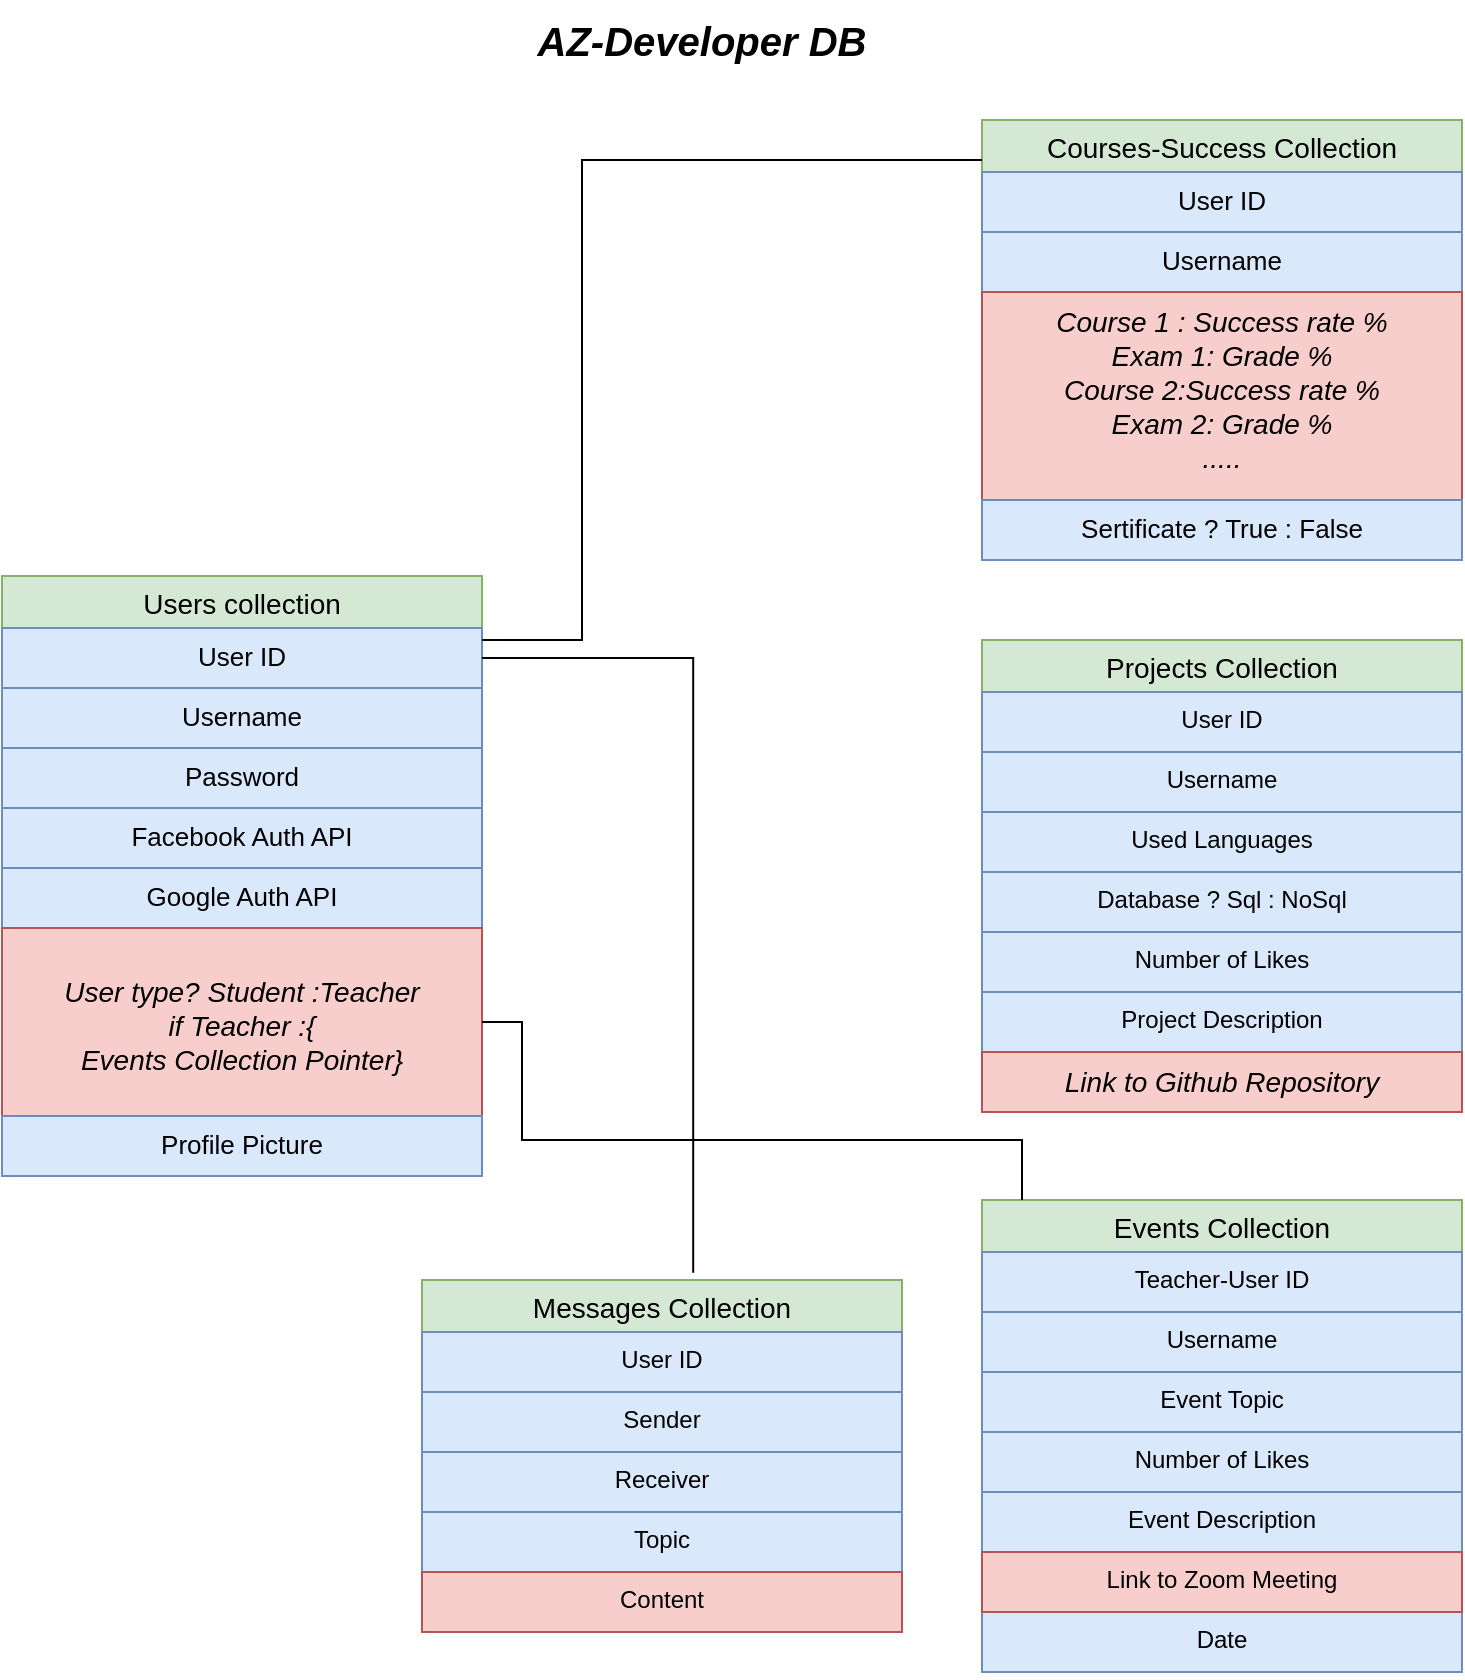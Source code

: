 <mxfile version="15.4.0" type="device"><diagram id="ExVnfgbqr7HjvqKJDZRg" name="Page-1"><mxGraphModel dx="1038" dy="599" grid="1" gridSize="10" guides="1" tooltips="1" connect="1" arrows="1" fold="1" page="1" pageScale="1" pageWidth="827" pageHeight="1169" math="0" shadow="0"><root><mxCell id="0"/><mxCell id="1" parent="0"/><mxCell id="axBM99v9uo2uW5o69O51-30" value="Projects Collection" style="swimlane;fontStyle=0;childLayout=stackLayout;horizontal=1;startSize=26;horizontalStack=0;resizeParent=1;resizeParentMax=0;resizeLast=0;collapsible=1;marginBottom=0;align=center;fontSize=14;fillColor=#d5e8d4;strokeColor=#82b366;" parent="1" vertex="1"><mxGeometry x="560" y="360" width="240" height="206" as="geometry"/></mxCell><mxCell id="axBM99v9uo2uW5o69O51-31" value="User ID" style="text;strokeColor=#6c8ebf;fillColor=#dae8fc;spacingLeft=4;spacingRight=4;overflow=hidden;rotatable=0;points=[[0,0.5],[1,0.5]];portConstraint=eastwest;fontSize=12;align=center;" parent="axBM99v9uo2uW5o69O51-30" vertex="1"><mxGeometry y="26" width="240" height="30" as="geometry"/></mxCell><mxCell id="axBM99v9uo2uW5o69O51-32" value="Username" style="text;strokeColor=#6c8ebf;fillColor=#dae8fc;spacingLeft=4;spacingRight=4;overflow=hidden;rotatable=0;points=[[0,0.5],[1,0.5]];portConstraint=eastwest;fontSize=12;align=center;" parent="axBM99v9uo2uW5o69O51-30" vertex="1"><mxGeometry y="56" width="240" height="30" as="geometry"/></mxCell><mxCell id="axBM99v9uo2uW5o69O51-33" value="Used Languages" style="text;strokeColor=#6c8ebf;fillColor=#dae8fc;spacingLeft=4;spacingRight=4;overflow=hidden;rotatable=0;points=[[0,0.5],[1,0.5]];portConstraint=eastwest;fontSize=12;align=center;" parent="axBM99v9uo2uW5o69O51-30" vertex="1"><mxGeometry y="86" width="240" height="30" as="geometry"/></mxCell><mxCell id="axBM99v9uo2uW5o69O51-71" value="Database ? Sql : NoSql" style="text;strokeColor=#6c8ebf;fillColor=#dae8fc;spacingLeft=4;spacingRight=4;overflow=hidden;rotatable=0;points=[[0,0.5],[1,0.5]];portConstraint=eastwest;fontSize=12;align=center;" parent="axBM99v9uo2uW5o69O51-30" vertex="1"><mxGeometry y="116" width="240" height="30" as="geometry"/></mxCell><mxCell id="axBM99v9uo2uW5o69O51-73" value="Number of Likes" style="text;strokeColor=#6c8ebf;fillColor=#dae8fc;spacingLeft=4;spacingRight=4;overflow=hidden;rotatable=0;points=[[0,0.5],[1,0.5]];portConstraint=eastwest;fontSize=12;align=center;" parent="axBM99v9uo2uW5o69O51-30" vertex="1"><mxGeometry y="146" width="240" height="30" as="geometry"/></mxCell><mxCell id="axBM99v9uo2uW5o69O51-77" value="Project Description" style="text;strokeColor=#6c8ebf;fillColor=#dae8fc;spacingLeft=4;spacingRight=4;overflow=hidden;rotatable=0;points=[[0,0.5],[1,0.5]];portConstraint=eastwest;fontSize=12;align=center;" parent="axBM99v9uo2uW5o69O51-30" vertex="1"><mxGeometry y="176" width="240" height="30" as="geometry"/></mxCell><mxCell id="axBM99v9uo2uW5o69O51-34" value="Events Collection" style="swimlane;fontStyle=0;childLayout=stackLayout;horizontal=1;startSize=26;horizontalStack=0;resizeParent=1;resizeParentMax=0;resizeLast=0;collapsible=1;marginBottom=0;align=center;fontSize=14;fillColor=#d5e8d4;strokeColor=#82b366;" parent="1" vertex="1"><mxGeometry x="560" y="640" width="240" height="236" as="geometry"/></mxCell><mxCell id="axBM99v9uo2uW5o69O51-35" value="Teacher-User ID" style="text;strokeColor=#6c8ebf;fillColor=#dae8fc;spacingLeft=4;spacingRight=4;overflow=hidden;rotatable=0;points=[[0,0.5],[1,0.5]];portConstraint=eastwest;fontSize=12;align=center;" parent="axBM99v9uo2uW5o69O51-34" vertex="1"><mxGeometry y="26" width="240" height="30" as="geometry"/></mxCell><mxCell id="axBM99v9uo2uW5o69O51-76" value="Username" style="text;strokeColor=#6c8ebf;fillColor=#dae8fc;spacingLeft=4;spacingRight=4;overflow=hidden;rotatable=0;points=[[0,0.5],[1,0.5]];portConstraint=eastwest;fontSize=12;align=center;" parent="axBM99v9uo2uW5o69O51-34" vertex="1"><mxGeometry y="56" width="240" height="30" as="geometry"/></mxCell><mxCell id="axBM99v9uo2uW5o69O51-75" value="Event Topic" style="text;strokeColor=#6c8ebf;fillColor=#dae8fc;spacingLeft=4;spacingRight=4;overflow=hidden;rotatable=0;points=[[0,0.5],[1,0.5]];portConstraint=eastwest;fontSize=12;align=center;" parent="axBM99v9uo2uW5o69O51-34" vertex="1"><mxGeometry y="86" width="240" height="30" as="geometry"/></mxCell><mxCell id="axBM99v9uo2uW5o69O51-36" value="Number of Likes" style="text;strokeColor=#6c8ebf;fillColor=#dae8fc;spacingLeft=4;spacingRight=4;overflow=hidden;rotatable=0;points=[[0,0.5],[1,0.5]];portConstraint=eastwest;fontSize=12;align=center;" parent="axBM99v9uo2uW5o69O51-34" vertex="1"><mxGeometry y="116" width="240" height="30" as="geometry"/></mxCell><mxCell id="axBM99v9uo2uW5o69O51-37" value="Event Description" style="text;strokeColor=#6c8ebf;fillColor=#dae8fc;spacingLeft=4;spacingRight=4;overflow=hidden;rotatable=0;points=[[0,0.5],[1,0.5]];portConstraint=eastwest;fontSize=12;align=center;" parent="axBM99v9uo2uW5o69O51-34" vertex="1"><mxGeometry y="146" width="240" height="30" as="geometry"/></mxCell><mxCell id="H4TxT4uCv8F23cPcbFsa-1" value="Event Description" style="text;strokeColor=#6c8ebf;fillColor=#dae8fc;spacingLeft=4;spacingRight=4;overflow=hidden;rotatable=0;points=[[0,0.5],[1,0.5]];portConstraint=eastwest;fontSize=12;align=center;" parent="axBM99v9uo2uW5o69O51-34" vertex="1"><mxGeometry y="176" width="240" height="30" as="geometry"/></mxCell><mxCell id="H4TxT4uCv8F23cPcbFsa-2" value="Date" style="text;strokeColor=#6c8ebf;fillColor=#dae8fc;spacingLeft=4;spacingRight=4;overflow=hidden;rotatable=0;points=[[0,0.5],[1,0.5]];portConstraint=eastwest;fontSize=12;align=center;" parent="axBM99v9uo2uW5o69O51-34" vertex="1"><mxGeometry y="206" width="240" height="30" as="geometry"/></mxCell><mxCell id="axBM99v9uo2uW5o69O51-38" value="Users collection" style="swimlane;fontStyle=0;childLayout=stackLayout;horizontal=1;startSize=26;horizontalStack=0;resizeParent=1;resizeParentMax=0;resizeLast=0;collapsible=1;marginBottom=0;align=center;fontSize=14;fillColor=#d5e8d4;strokeColor=#82b366;" parent="1" vertex="1"><mxGeometry x="70" y="328" width="240" height="300" as="geometry"><mxRectangle x="40" y="40" width="120" height="26" as="alternateBounds"/></mxGeometry></mxCell><mxCell id="axBM99v9uo2uW5o69O51-39" value="User ID" style="text;strokeColor=#6c8ebf;fillColor=#dae8fc;spacingLeft=4;spacingRight=4;overflow=hidden;rotatable=0;points=[[0,0.5],[1,0.5]];portConstraint=eastwest;fontSize=13;align=center;rounded=0;" parent="axBM99v9uo2uW5o69O51-38" vertex="1"><mxGeometry y="26" width="240" height="30" as="geometry"/></mxCell><mxCell id="axBM99v9uo2uW5o69O51-40" value="Username" style="text;strokeColor=#6c8ebf;fillColor=#dae8fc;spacingLeft=4;spacingRight=4;overflow=hidden;rotatable=0;points=[[0,0.5],[1,0.5]];portConstraint=eastwest;fontSize=13;align=center;" parent="axBM99v9uo2uW5o69O51-38" vertex="1"><mxGeometry y="56" width="240" height="30" as="geometry"/></mxCell><mxCell id="axBM99v9uo2uW5o69O51-41" value="Password" style="text;strokeColor=#6c8ebf;fillColor=#dae8fc;spacingLeft=4;spacingRight=4;overflow=hidden;rotatable=0;points=[[0,0.5],[1,0.5]];portConstraint=eastwest;fontSize=13;align=center;" parent="axBM99v9uo2uW5o69O51-38" vertex="1"><mxGeometry y="86" width="240" height="30" as="geometry"/></mxCell><mxCell id="axBM99v9uo2uW5o69O51-48" value="Facebook Auth API" style="text;spacingLeft=4;spacingRight=4;overflow=hidden;rotatable=0;points=[[0,0.5],[1,0.5]];portConstraint=eastwest;fontSize=13;align=center;rounded=0;fillColor=#dae8fc;strokeColor=#6c8ebf;" parent="axBM99v9uo2uW5o69O51-38" vertex="1"><mxGeometry y="116" width="240" height="30" as="geometry"/></mxCell><mxCell id="axBM99v9uo2uW5o69O51-49" value="Google Auth API" style="text;spacingLeft=4;spacingRight=4;overflow=hidden;rotatable=0;points=[[0,0.5],[1,0.5]];portConstraint=eastwest;fontSize=13;align=center;rounded=0;fillColor=#dae8fc;strokeColor=#6c8ebf;" parent="axBM99v9uo2uW5o69O51-38" vertex="1"><mxGeometry y="146" width="240" height="30" as="geometry"/></mxCell><mxCell id="axBM99v9uo2uW5o69O51-42" value="&#10;User type? Student :Teacher&#10;if Teacher :{&#10;Events Collection Pointer}" style="text;strokeColor=#b85450;fillColor=#f8cecc;spacingLeft=4;spacingRight=4;overflow=hidden;rotatable=0;points=[[0,0.5],[1,0.5]];portConstraint=eastwest;fontSize=14;align=center;fontStyle=2" parent="axBM99v9uo2uW5o69O51-38" vertex="1"><mxGeometry y="176" width="240" height="94" as="geometry"/></mxCell><mxCell id="axBM99v9uo2uW5o69O51-66" value="Profile Picture" style="text;spacingLeft=4;spacingRight=4;overflow=hidden;rotatable=0;points=[[0,0.5],[1,0.5]];portConstraint=eastwest;fontSize=13;align=center;rounded=0;fillColor=#dae8fc;strokeColor=#6c8ebf;" parent="axBM99v9uo2uW5o69O51-38" vertex="1"><mxGeometry y="270" width="240" height="30" as="geometry"/></mxCell><mxCell id="axBM99v9uo2uW5o69O51-44" value="Courses-Success Collection" style="swimlane;fontStyle=0;childLayout=stackLayout;horizontal=1;startSize=26;horizontalStack=0;resizeParent=1;resizeParentMax=0;resizeLast=0;collapsible=1;marginBottom=0;align=center;fontSize=14;fillColor=#d5e8d4;strokeColor=#82b366;" parent="1" vertex="1"><mxGeometry x="560" y="100" width="240" height="220" as="geometry"/></mxCell><mxCell id="axBM99v9uo2uW5o69O51-46" value="User ID" style="text;strokeColor=#6c8ebf;fillColor=#dae8fc;spacingLeft=4;spacingRight=4;overflow=hidden;rotatable=0;points=[[0,0.5],[1,0.5]];portConstraint=eastwest;fontSize=13;align=center;" parent="axBM99v9uo2uW5o69O51-44" vertex="1"><mxGeometry y="26" width="240" height="30" as="geometry"/></mxCell><mxCell id="axBM99v9uo2uW5o69O51-65" value="Username" style="text;strokeColor=#6c8ebf;fillColor=#dae8fc;spacingLeft=4;spacingRight=4;overflow=hidden;rotatable=0;points=[[0,0.5],[1,0.5]];portConstraint=eastwest;fontSize=13;align=center;" parent="axBM99v9uo2uW5o69O51-44" vertex="1"><mxGeometry y="56" width="240" height="30" as="geometry"/></mxCell><mxCell id="axBM99v9uo2uW5o69O51-45" value="Course 1 : Success rate %&#10;Exam 1: Grade %&#10;Course 2:Success rate %&#10;Exam 2: Grade %&#10;....." style="text;strokeColor=#b85450;fillColor=#f8cecc;spacingLeft=4;spacingRight=4;overflow=hidden;rotatable=0;points=[[0,0.5],[1,0.5]];portConstraint=eastwest;fontSize=14;align=center;fontStyle=2" parent="axBM99v9uo2uW5o69O51-44" vertex="1"><mxGeometry y="86" width="240" height="104" as="geometry"/></mxCell><mxCell id="axBM99v9uo2uW5o69O51-47" value="Sertificate ? True : False" style="text;strokeColor=#6c8ebf;fillColor=#dae8fc;spacingLeft=4;spacingRight=4;overflow=hidden;rotatable=0;points=[[0,0.5],[1,0.5]];portConstraint=eastwest;fontSize=13;align=center;" parent="axBM99v9uo2uW5o69O51-44" vertex="1"><mxGeometry y="190" width="240" height="30" as="geometry"/></mxCell><mxCell id="axBM99v9uo2uW5o69O51-78" value="&lt;font style=&quot;font-size: 20px&quot;&gt;&lt;b&gt;&lt;i&gt;AZ-Developer DB&lt;/i&gt;&lt;/b&gt;&lt;/font&gt;" style="text;html=1;strokeColor=none;fillColor=none;align=center;verticalAlign=middle;whiteSpace=wrap;rounded=0;fontSize=13;" parent="1" vertex="1"><mxGeometry x="260" y="40" width="320" height="40" as="geometry"/></mxCell><mxCell id="HOnFYQEQ1yQfKiO-BuIN-1" value="Messages Collection" style="swimlane;fontStyle=0;childLayout=stackLayout;horizontal=1;startSize=26;horizontalStack=0;resizeParent=1;resizeParentMax=0;resizeLast=0;collapsible=1;marginBottom=0;align=center;fontSize=14;fillColor=#d5e8d4;strokeColor=#82b366;" parent="1" vertex="1"><mxGeometry x="280" y="680" width="240" height="146" as="geometry"/></mxCell><mxCell id="HOnFYQEQ1yQfKiO-BuIN-2" value="User ID" style="text;strokeColor=#6c8ebf;fillColor=#dae8fc;spacingLeft=4;spacingRight=4;overflow=hidden;rotatable=0;points=[[0,0.5],[1,0.5]];portConstraint=eastwest;fontSize=12;align=center;" parent="HOnFYQEQ1yQfKiO-BuIN-1" vertex="1"><mxGeometry y="26" width="240" height="30" as="geometry"/></mxCell><mxCell id="HOnFYQEQ1yQfKiO-BuIN-3" value="Sender" style="text;strokeColor=#6c8ebf;fillColor=#dae8fc;spacingLeft=4;spacingRight=4;overflow=hidden;rotatable=0;points=[[0,0.5],[1,0.5]];portConstraint=eastwest;fontSize=12;align=center;" parent="HOnFYQEQ1yQfKiO-BuIN-1" vertex="1"><mxGeometry y="56" width="240" height="30" as="geometry"/></mxCell><mxCell id="HOnFYQEQ1yQfKiO-BuIN-4" value="Receiver" style="text;strokeColor=#6c8ebf;fillColor=#dae8fc;spacingLeft=4;spacingRight=4;overflow=hidden;rotatable=0;points=[[0,0.5],[1,0.5]];portConstraint=eastwest;fontSize=12;align=center;" parent="HOnFYQEQ1yQfKiO-BuIN-1" vertex="1"><mxGeometry y="86" width="240" height="30" as="geometry"/></mxCell><mxCell id="HOnFYQEQ1yQfKiO-BuIN-6" value="Topic" style="text;strokeColor=#6c8ebf;fillColor=#dae8fc;spacingLeft=4;spacingRight=4;overflow=hidden;rotatable=0;points=[[0,0.5],[1,0.5]];portConstraint=eastwest;fontSize=12;align=center;" parent="HOnFYQEQ1yQfKiO-BuIN-1" vertex="1"><mxGeometry y="116" width="240" height="30" as="geometry"/></mxCell><mxCell id="HOnFYQEQ1yQfKiO-BuIN-5" value="Content" style="text;strokeColor=#b85450;fillColor=#f8cecc;spacingLeft=4;spacingRight=4;overflow=hidden;rotatable=0;points=[[0,0.5],[1,0.5]];portConstraint=eastwest;fontSize=12;align=center;" parent="1" vertex="1"><mxGeometry x="280" y="826" width="240" height="30" as="geometry"/></mxCell><mxCell id="axBM99v9uo2uW5o69O51-72" value="Link to Github Repository" style="text;strokeColor=#b85450;fillColor=#f8cecc;spacingLeft=4;spacingRight=4;overflow=hidden;rotatable=0;points=[[0,0.5],[1,0.5]];portConstraint=eastwest;fontSize=14;align=center;fontStyle=2" parent="1" vertex="1"><mxGeometry x="560" y="566" width="240" height="30" as="geometry"/></mxCell><mxCell id="axBM99v9uo2uW5o69O51-74" value="Link to Zoom Meeting" style="text;strokeColor=#b85450;fillColor=#f8cecc;spacingLeft=4;spacingRight=4;overflow=hidden;rotatable=0;points=[[0,0.5],[1,0.5]];portConstraint=eastwest;fontSize=12;align=center;" parent="1" vertex="1"><mxGeometry x="560" y="816" width="240" height="30" as="geometry"/></mxCell><mxCell id="H4TxT4uCv8F23cPcbFsa-5" value="" style="endArrow=none;html=1;rounded=0;edgeStyle=orthogonalEdgeStyle;" parent="1" source="axBM99v9uo2uW5o69O51-39" target="axBM99v9uo2uW5o69O51-44" edge="1"><mxGeometry width="50" height="50" relative="1" as="geometry"><mxPoint x="320" y="360" as="sourcePoint"/><mxPoint x="370" y="310" as="targetPoint"/><Array as="points"><mxPoint x="360" y="360"/><mxPoint x="360" y="120"/></Array></mxGeometry></mxCell><mxCell id="H4TxT4uCv8F23cPcbFsa-9" value="" style="endArrow=none;html=1;rounded=0;edgeStyle=orthogonalEdgeStyle;entryX=0.565;entryY=-0.025;entryDx=0;entryDy=0;entryPerimeter=0;" parent="1" source="axBM99v9uo2uW5o69O51-39" target="HOnFYQEQ1yQfKiO-BuIN-1" edge="1"><mxGeometry width="50" height="50" relative="1" as="geometry"><mxPoint x="375" y="360" as="sourcePoint"/><mxPoint x="425" y="310" as="targetPoint"/></mxGeometry></mxCell><mxCell id="N5-3CRlIOkmcppv2RRz5-1" style="edgeStyle=orthogonalEdgeStyle;rounded=0;orthogonalLoop=1;jettySize=auto;html=1;endArrow=none;endFill=0;" edge="1" parent="1" source="axBM99v9uo2uW5o69O51-42" target="axBM99v9uo2uW5o69O51-34"><mxGeometry relative="1" as="geometry"><Array as="points"><mxPoint x="330" y="551"/><mxPoint x="330" y="610"/><mxPoint x="580" y="610"/></Array></mxGeometry></mxCell></root></mxGraphModel></diagram></mxfile>